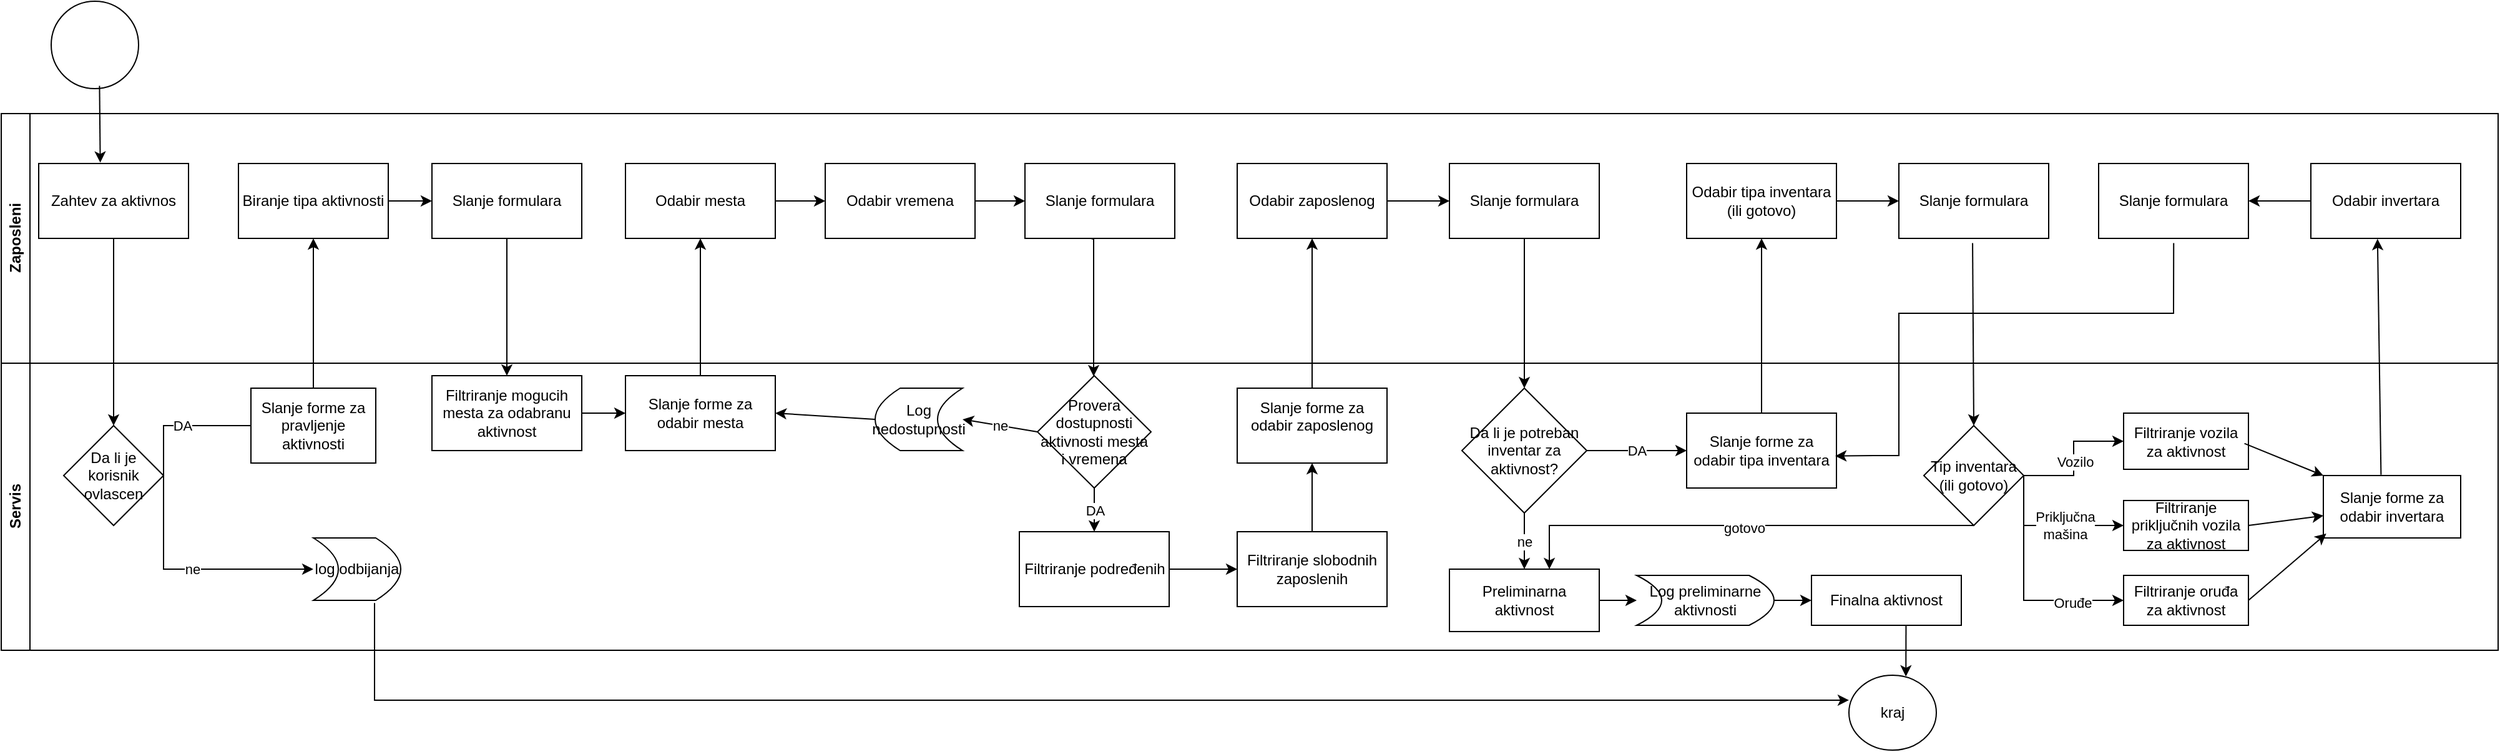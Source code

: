 <mxfile version="25.0.3">
  <diagram name="Page-1" id="_AaHHXWBVAKW4H8Q8P_W">
    <mxGraphModel grid="1" page="1" gridSize="10" guides="1" tooltips="1" connect="1" arrows="1" fold="1" pageScale="1" pageWidth="850" pageHeight="1100" math="0" shadow="0">
      <root>
        <mxCell id="0" />
        <mxCell id="1" parent="0" />
        <mxCell id="P-21Dfhyszg6vcVTlf7y-2" value="Zaposleni" style="swimlane;horizontal=0;whiteSpace=wrap;html=1;" vertex="1" parent="1">
          <mxGeometry x="20" y="250" width="2000" height="200" as="geometry" />
        </mxCell>
        <mxCell id="P-21Dfhyszg6vcVTlf7y-5" value="Zahtev za aktivnos" style="rounded=0;whiteSpace=wrap;html=1;" vertex="1" parent="P-21Dfhyszg6vcVTlf7y-2">
          <mxGeometry x="30" y="40" width="120" height="60" as="geometry" />
        </mxCell>
        <mxCell id="P-21Dfhyszg6vcVTlf7y-16" value="Biranje tipa aktivnosti " style="rounded=0;whiteSpace=wrap;html=1;" vertex="1" parent="P-21Dfhyszg6vcVTlf7y-2">
          <mxGeometry x="190" y="40" width="120" height="60" as="geometry" />
        </mxCell>
        <mxCell id="P-21Dfhyszg6vcVTlf7y-18" value="Slanje formulara" style="rounded=0;whiteSpace=wrap;html=1;" vertex="1" parent="P-21Dfhyszg6vcVTlf7y-2">
          <mxGeometry x="345" y="40" width="120" height="60" as="geometry" />
        </mxCell>
        <mxCell id="P-21Dfhyszg6vcVTlf7y-19" value="" style="endArrow=classic;html=1;rounded=0;exitX=1;exitY=0.5;exitDx=0;exitDy=0;entryX=0;entryY=0.5;entryDx=0;entryDy=0;" edge="1" parent="P-21Dfhyszg6vcVTlf7y-2" source="P-21Dfhyszg6vcVTlf7y-16" target="P-21Dfhyszg6vcVTlf7y-18">
          <mxGeometry width="50" height="50" relative="1" as="geometry">
            <mxPoint x="410" y="220" as="sourcePoint" />
            <mxPoint x="460" y="170" as="targetPoint" />
          </mxGeometry>
        </mxCell>
        <mxCell id="P-21Dfhyszg6vcVTlf7y-39" value="" style="edgeStyle=orthogonalEdgeStyle;rounded=0;orthogonalLoop=1;jettySize=auto;html=1;" edge="1" parent="P-21Dfhyszg6vcVTlf7y-2" source="P-21Dfhyszg6vcVTlf7y-35" target="P-21Dfhyszg6vcVTlf7y-37">
          <mxGeometry relative="1" as="geometry" />
        </mxCell>
        <mxCell id="P-21Dfhyszg6vcVTlf7y-35" value="Odabir mesta" style="rounded=0;whiteSpace=wrap;html=1;" vertex="1" parent="P-21Dfhyszg6vcVTlf7y-2">
          <mxGeometry x="500" y="40" width="120" height="60" as="geometry" />
        </mxCell>
        <mxCell id="P-21Dfhyszg6vcVTlf7y-44" value="" style="edgeStyle=orthogonalEdgeStyle;rounded=0;orthogonalLoop=1;jettySize=auto;html=1;" edge="1" parent="P-21Dfhyszg6vcVTlf7y-2" source="P-21Dfhyszg6vcVTlf7y-37" target="P-21Dfhyszg6vcVTlf7y-43">
          <mxGeometry relative="1" as="geometry" />
        </mxCell>
        <mxCell id="P-21Dfhyszg6vcVTlf7y-37" value="Odabir vremena" style="rounded=0;whiteSpace=wrap;html=1;" vertex="1" parent="P-21Dfhyszg6vcVTlf7y-2">
          <mxGeometry x="660" y="40" width="120" height="60" as="geometry" />
        </mxCell>
        <mxCell id="P-21Dfhyszg6vcVTlf7y-43" value="Slanje formulara" style="whiteSpace=wrap;html=1;rounded=0;" vertex="1" parent="P-21Dfhyszg6vcVTlf7y-2">
          <mxGeometry x="820" y="40" width="120" height="60" as="geometry" />
        </mxCell>
        <mxCell id="P-21Dfhyszg6vcVTlf7y-57" value="" style="edgeStyle=orthogonalEdgeStyle;rounded=0;orthogonalLoop=1;jettySize=auto;html=1;" edge="1" parent="P-21Dfhyszg6vcVTlf7y-2" source="P-21Dfhyszg6vcVTlf7y-55" target="P-21Dfhyszg6vcVTlf7y-56">
          <mxGeometry relative="1" as="geometry" />
        </mxCell>
        <mxCell id="P-21Dfhyszg6vcVTlf7y-55" value="Odabir zaposlenog" style="rounded=0;whiteSpace=wrap;html=1;" vertex="1" parent="P-21Dfhyszg6vcVTlf7y-2">
          <mxGeometry x="990" y="40" width="120" height="60" as="geometry" />
        </mxCell>
        <mxCell id="P-21Dfhyszg6vcVTlf7y-56" value="Slanje formulara" style="whiteSpace=wrap;html=1;rounded=0;" vertex="1" parent="P-21Dfhyszg6vcVTlf7y-2">
          <mxGeometry x="1160" y="40" width="120" height="60" as="geometry" />
        </mxCell>
        <mxCell id="P-21Dfhyszg6vcVTlf7y-71" value="" style="edgeStyle=orthogonalEdgeStyle;rounded=0;orthogonalLoop=1;jettySize=auto;html=1;" edge="1" parent="P-21Dfhyszg6vcVTlf7y-2" source="P-21Dfhyszg6vcVTlf7y-69" target="P-21Dfhyszg6vcVTlf7y-70">
          <mxGeometry relative="1" as="geometry" />
        </mxCell>
        <mxCell id="P-21Dfhyszg6vcVTlf7y-69" value="Odabir tipa inventara (ili gotovo)" style="rounded=0;whiteSpace=wrap;html=1;" vertex="1" parent="P-21Dfhyszg6vcVTlf7y-2">
          <mxGeometry x="1350" y="40" width="120" height="60" as="geometry" />
        </mxCell>
        <mxCell id="P-21Dfhyszg6vcVTlf7y-70" value="Slanje formulara" style="whiteSpace=wrap;html=1;rounded=0;" vertex="1" parent="P-21Dfhyszg6vcVTlf7y-2">
          <mxGeometry x="1520" y="40" width="120" height="60" as="geometry" />
        </mxCell>
        <mxCell id="P-21Dfhyszg6vcVTlf7y-91" value="Odabir invertara" style="rounded=0;whiteSpace=wrap;html=1;" vertex="1" parent="P-21Dfhyszg6vcVTlf7y-2">
          <mxGeometry x="1850" y="40" width="120" height="60" as="geometry" />
        </mxCell>
        <mxCell id="P-21Dfhyszg6vcVTlf7y-95" value="Slanje formulara" style="whiteSpace=wrap;html=1;rounded=0;" vertex="1" parent="P-21Dfhyszg6vcVTlf7y-2">
          <mxGeometry x="1680" y="40" width="120" height="60" as="geometry" />
        </mxCell>
        <mxCell id="P-21Dfhyszg6vcVTlf7y-96" value="" style="edgeStyle=orthogonalEdgeStyle;rounded=0;orthogonalLoop=1;jettySize=auto;html=1;" edge="1" parent="P-21Dfhyszg6vcVTlf7y-2" source="P-21Dfhyszg6vcVTlf7y-91" target="P-21Dfhyszg6vcVTlf7y-95">
          <mxGeometry relative="1" as="geometry" />
        </mxCell>
        <mxCell id="P-21Dfhyszg6vcVTlf7y-4" value="" style="ellipse;whiteSpace=wrap;html=1;" vertex="1" parent="1">
          <mxGeometry x="60" y="160" width="70" height="70" as="geometry" />
        </mxCell>
        <mxCell id="P-21Dfhyszg6vcVTlf7y-12" value="kraj" style="ellipse;whiteSpace=wrap;html=1;" vertex="1" parent="1">
          <mxGeometry x="1500" y="700" width="70" height="60" as="geometry" />
        </mxCell>
        <mxCell id="P-21Dfhyszg6vcVTlf7y-13" value="" style="endArrow=classic;html=1;rounded=0;entryX=0;entryY=0.333;entryDx=0;entryDy=0;entryPerimeter=0;exitX=0.3;exitY=-0.042;exitDx=0;exitDy=0;exitPerimeter=0;" edge="1" parent="1" source="P-21Dfhyszg6vcVTlf7y-11" target="P-21Dfhyszg6vcVTlf7y-12">
          <mxGeometry width="50" height="50" relative="1" as="geometry">
            <mxPoint x="430" y="650" as="sourcePoint" />
            <mxPoint x="480" y="600" as="targetPoint" />
            <Array as="points">
              <mxPoint x="319" y="720" />
            </Array>
          </mxGeometry>
        </mxCell>
        <mxCell id="P-21Dfhyszg6vcVTlf7y-3" value="Servis" style="swimlane;horizontal=0;whiteSpace=wrap;html=1;" vertex="1" parent="1">
          <mxGeometry x="20" y="450" width="2000" height="230" as="geometry" />
        </mxCell>
        <mxCell id="P-21Dfhyszg6vcVTlf7y-6" value="Da li je korisnik ovlascen" style="rhombus;whiteSpace=wrap;html=1;" vertex="1" parent="P-21Dfhyszg6vcVTlf7y-3">
          <mxGeometry x="50" y="50" width="80" height="80" as="geometry" />
        </mxCell>
        <mxCell id="P-21Dfhyszg6vcVTlf7y-9" value="DA" style="endArrow=none;html=1;rounded=0;exitX=1;exitY=0.5;exitDx=0;exitDy=0;entryX=0;entryY=0.5;entryDx=0;entryDy=0;" edge="1" parent="P-21Dfhyszg6vcVTlf7y-3" source="P-21Dfhyszg6vcVTlf7y-6">
          <mxGeometry width="50" height="50" relative="1" as="geometry">
            <mxPoint x="410" y="50" as="sourcePoint" />
            <mxPoint x="200" y="50" as="targetPoint" />
            <Array as="points">
              <mxPoint x="130" y="50" />
            </Array>
          </mxGeometry>
        </mxCell>
        <mxCell id="P-21Dfhyszg6vcVTlf7y-11" value="log odbijanja" style="shape=dataStorage;whiteSpace=wrap;html=1;fixedSize=1;size=20;direction=west;" vertex="1" parent="P-21Dfhyszg6vcVTlf7y-3">
          <mxGeometry x="250" y="140" width="70" height="50" as="geometry" />
        </mxCell>
        <mxCell id="P-21Dfhyszg6vcVTlf7y-10" value="ne" style="endArrow=classic;html=1;rounded=0;exitX=1;exitY=0.5;exitDx=0;exitDy=0;" edge="1" parent="P-21Dfhyszg6vcVTlf7y-3" source="P-21Dfhyszg6vcVTlf7y-6">
          <mxGeometry width="50" height="50" relative="1" as="geometry">
            <mxPoint x="410" y="200" as="sourcePoint" />
            <mxPoint x="250" y="165" as="targetPoint" />
            <Array as="points">
              <mxPoint x="130" y="165" />
            </Array>
          </mxGeometry>
        </mxCell>
        <mxCell id="P-21Dfhyszg6vcVTlf7y-15" value="Slanje forme za pravljenje aktivnosti" style="rounded=0;whiteSpace=wrap;html=1;" vertex="1" parent="P-21Dfhyszg6vcVTlf7y-3">
          <mxGeometry x="200" y="20" width="100" height="60" as="geometry" />
        </mxCell>
        <mxCell id="P-21Dfhyszg6vcVTlf7y-34" value="" style="edgeStyle=orthogonalEdgeStyle;rounded=0;orthogonalLoop=1;jettySize=auto;html=1;" edge="1" parent="P-21Dfhyszg6vcVTlf7y-3" source="P-21Dfhyszg6vcVTlf7y-32" target="P-21Dfhyszg6vcVTlf7y-33">
          <mxGeometry relative="1" as="geometry" />
        </mxCell>
        <mxCell id="P-21Dfhyszg6vcVTlf7y-32" value="Filtriranje mogucih mesta za odabranu aktivnost" style="rounded=0;whiteSpace=wrap;html=1;" vertex="1" parent="P-21Dfhyszg6vcVTlf7y-3">
          <mxGeometry x="344.997" y="10" width="120" height="60" as="geometry" />
        </mxCell>
        <mxCell id="P-21Dfhyszg6vcVTlf7y-33" value="Slanje forme za odabir mesta" style="rounded=0;whiteSpace=wrap;html=1;" vertex="1" parent="P-21Dfhyszg6vcVTlf7y-3">
          <mxGeometry x="500" y="10" width="120" height="60" as="geometry" />
        </mxCell>
        <mxCell id="P-21Dfhyszg6vcVTlf7y-51" value="DA" style="edgeStyle=orthogonalEdgeStyle;rounded=0;orthogonalLoop=1;jettySize=auto;html=1;" edge="1" parent="P-21Dfhyszg6vcVTlf7y-3" source="P-21Dfhyszg6vcVTlf7y-45" target="P-21Dfhyszg6vcVTlf7y-50">
          <mxGeometry relative="1" as="geometry" />
        </mxCell>
        <mxCell id="P-21Dfhyszg6vcVTlf7y-45" value="Provera dostupnosti aktivnosti mesta i vremena" style="rhombus;whiteSpace=wrap;html=1;" vertex="1" parent="P-21Dfhyszg6vcVTlf7y-3">
          <mxGeometry x="830" y="10" width="91" height="90" as="geometry" />
        </mxCell>
        <mxCell id="P-21Dfhyszg6vcVTlf7y-48" value="Log nedostupnosti" style="shape=dataStorage;whiteSpace=wrap;html=1;fixedSize=1;" vertex="1" parent="P-21Dfhyszg6vcVTlf7y-3">
          <mxGeometry x="700" y="20" width="70" height="50" as="geometry" />
        </mxCell>
        <mxCell id="P-21Dfhyszg6vcVTlf7y-47" value="ne" style="endArrow=classic;html=1;rounded=0;exitX=0;exitY=0.5;exitDx=0;exitDy=0;entryX=1;entryY=0.5;entryDx=0;entryDy=0;" edge="1" parent="P-21Dfhyszg6vcVTlf7y-3" source="P-21Dfhyszg6vcVTlf7y-45" target="P-21Dfhyszg6vcVTlf7y-48">
          <mxGeometry width="50" height="50" relative="1" as="geometry">
            <mxPoint x="560" y="50" as="sourcePoint" />
            <mxPoint x="790" y="140" as="targetPoint" />
          </mxGeometry>
        </mxCell>
        <mxCell id="P-21Dfhyszg6vcVTlf7y-49" value="" style="endArrow=classic;html=1;rounded=0;exitX=0;exitY=0.5;exitDx=0;exitDy=0;entryX=1;entryY=0.5;entryDx=0;entryDy=0;" edge="1" parent="P-21Dfhyszg6vcVTlf7y-3" source="P-21Dfhyszg6vcVTlf7y-48" target="P-21Dfhyszg6vcVTlf7y-33">
          <mxGeometry width="50" height="50" relative="1" as="geometry">
            <mxPoint x="610" y="50" as="sourcePoint" />
            <mxPoint x="660" as="targetPoint" />
          </mxGeometry>
        </mxCell>
        <mxCell id="P-21Dfhyszg6vcVTlf7y-53" value="" style="edgeStyle=orthogonalEdgeStyle;rounded=0;orthogonalLoop=1;jettySize=auto;html=1;" edge="1" parent="P-21Dfhyszg6vcVTlf7y-3" source="P-21Dfhyszg6vcVTlf7y-50" target="P-21Dfhyszg6vcVTlf7y-52">
          <mxGeometry relative="1" as="geometry" />
        </mxCell>
        <mxCell id="P-21Dfhyszg6vcVTlf7y-50" value="Filtriranje podređenih" style="whiteSpace=wrap;html=1;" vertex="1" parent="P-21Dfhyszg6vcVTlf7y-3">
          <mxGeometry x="815.5" y="135" width="120" height="60" as="geometry" />
        </mxCell>
        <mxCell id="P-21Dfhyszg6vcVTlf7y-61" value="" style="edgeStyle=orthogonalEdgeStyle;rounded=0;orthogonalLoop=1;jettySize=auto;html=1;" edge="1" parent="P-21Dfhyszg6vcVTlf7y-3" source="P-21Dfhyszg6vcVTlf7y-52" target="P-21Dfhyszg6vcVTlf7y-60">
          <mxGeometry relative="1" as="geometry" />
        </mxCell>
        <mxCell id="P-21Dfhyszg6vcVTlf7y-52" value="&lt;div&gt;Filtriranje slobodnih zaposlenih&lt;br&gt;&lt;/div&gt;" style="whiteSpace=wrap;html=1;" vertex="1" parent="P-21Dfhyszg6vcVTlf7y-3">
          <mxGeometry x="990" y="135" width="120" height="60" as="geometry" />
        </mxCell>
        <mxCell id="P-21Dfhyszg6vcVTlf7y-60" value="&#xa;&lt;br&gt;Slanje forme za odabir zaposlenog&lt;div&gt;&lt;br&gt;&lt;/div&gt;&#xa;&#xa;" style="whiteSpace=wrap;html=1;" vertex="1" parent="P-21Dfhyszg6vcVTlf7y-3">
          <mxGeometry x="990" y="20" width="120" height="60" as="geometry" />
        </mxCell>
        <mxCell id="P-21Dfhyszg6vcVTlf7y-65" value="ne" style="edgeStyle=orthogonalEdgeStyle;rounded=0;orthogonalLoop=1;jettySize=auto;html=1;" edge="1" parent="P-21Dfhyszg6vcVTlf7y-3" source="P-21Dfhyszg6vcVTlf7y-63" target="P-21Dfhyszg6vcVTlf7y-64">
          <mxGeometry relative="1" as="geometry" />
        </mxCell>
        <mxCell id="P-21Dfhyszg6vcVTlf7y-67" value="DA" style="edgeStyle=orthogonalEdgeStyle;rounded=0;orthogonalLoop=1;jettySize=auto;html=1;" edge="1" parent="P-21Dfhyszg6vcVTlf7y-3" source="P-21Dfhyszg6vcVTlf7y-63" target="P-21Dfhyszg6vcVTlf7y-66">
          <mxGeometry relative="1" as="geometry" />
        </mxCell>
        <mxCell id="P-21Dfhyszg6vcVTlf7y-63" value="Da li je potreban inventar za aktivnost?" style="rhombus;whiteSpace=wrap;html=1;" vertex="1" parent="P-21Dfhyszg6vcVTlf7y-3">
          <mxGeometry x="1170" y="20" width="100" height="100" as="geometry" />
        </mxCell>
        <mxCell id="P-21Dfhyszg6vcVTlf7y-64" value="Preliminarna aktivnost" style="whiteSpace=wrap;html=1;" vertex="1" parent="P-21Dfhyszg6vcVTlf7y-3">
          <mxGeometry x="1160" y="165" width="120" height="50" as="geometry" />
        </mxCell>
        <mxCell id="P-21Dfhyszg6vcVTlf7y-66" value="Slanje forme za odabir tipa inventara" style="whiteSpace=wrap;html=1;" vertex="1" parent="P-21Dfhyszg6vcVTlf7y-3">
          <mxGeometry x="1350" y="40" width="120" height="60" as="geometry" />
        </mxCell>
        <mxCell id="P-21Dfhyszg6vcVTlf7y-79" value="" style="edgeStyle=orthogonalEdgeStyle;rounded=0;orthogonalLoop=1;jettySize=auto;html=1;" edge="1" parent="P-21Dfhyszg6vcVTlf7y-3" source="P-21Dfhyszg6vcVTlf7y-74" target="P-21Dfhyszg6vcVTlf7y-78">
          <mxGeometry relative="1" as="geometry" />
        </mxCell>
        <mxCell id="P-21Dfhyszg6vcVTlf7y-80" value="&lt;div&gt;Vozilo&lt;/div&gt;" style="edgeLabel;html=1;align=center;verticalAlign=middle;resizable=0;points=[];" connectable="0" vertex="1" parent="P-21Dfhyszg6vcVTlf7y-79">
          <mxGeometry x="-0.045" y="-1" relative="1" as="geometry">
            <mxPoint as="offset" />
          </mxGeometry>
        </mxCell>
        <mxCell id="P-21Dfhyszg6vcVTlf7y-74" value="Tip inventara (ili gotovo)" style="rhombus;whiteSpace=wrap;html=1;" vertex="1" parent="P-21Dfhyszg6vcVTlf7y-3">
          <mxGeometry x="1540" y="50" width="80" height="80" as="geometry" />
        </mxCell>
        <mxCell id="P-21Dfhyszg6vcVTlf7y-75" value="" style="endArrow=classic;html=1;rounded=0;exitX=0.5;exitY=1;exitDx=0;exitDy=0;entryX=0.667;entryY=0;entryDx=0;entryDy=0;entryPerimeter=0;" edge="1" parent="P-21Dfhyszg6vcVTlf7y-3" source="P-21Dfhyszg6vcVTlf7y-74" target="P-21Dfhyszg6vcVTlf7y-64">
          <mxGeometry width="50" height="50" relative="1" as="geometry">
            <mxPoint x="1570" y="90" as="sourcePoint" />
            <mxPoint x="1620" y="40" as="targetPoint" />
            <Array as="points">
              <mxPoint x="1240" y="130" />
            </Array>
          </mxGeometry>
        </mxCell>
        <mxCell id="P-21Dfhyszg6vcVTlf7y-77" value="gotovo" style="edgeLabel;html=1;align=center;verticalAlign=middle;resizable=0;points=[];" connectable="0" vertex="1" parent="P-21Dfhyszg6vcVTlf7y-75">
          <mxGeometry x="-0.018" y="2" relative="1" as="geometry">
            <mxPoint as="offset" />
          </mxGeometry>
        </mxCell>
        <mxCell id="P-21Dfhyszg6vcVTlf7y-78" value="Filtriranje vozila za aktivnost" style="whiteSpace=wrap;html=1;" vertex="1" parent="P-21Dfhyszg6vcVTlf7y-3">
          <mxGeometry x="1700" y="40" width="100" height="45" as="geometry" />
        </mxCell>
        <mxCell id="P-21Dfhyszg6vcVTlf7y-81" value="Filtriranje priključnih vozila za aktivnost" style="rounded=0;whiteSpace=wrap;html=1;" vertex="1" parent="P-21Dfhyszg6vcVTlf7y-3">
          <mxGeometry x="1700" y="110" width="100" height="40" as="geometry" />
        </mxCell>
        <mxCell id="P-21Dfhyszg6vcVTlf7y-82" value="" style="endArrow=classic;html=1;rounded=0;entryX=0;entryY=0.5;entryDx=0;entryDy=0;exitX=1;exitY=0.5;exitDx=0;exitDy=0;" edge="1" parent="P-21Dfhyszg6vcVTlf7y-3" source="P-21Dfhyszg6vcVTlf7y-74" target="P-21Dfhyszg6vcVTlf7y-81">
          <mxGeometry width="50" height="50" relative="1" as="geometry">
            <mxPoint x="1570" y="90" as="sourcePoint" />
            <mxPoint x="1620" y="40" as="targetPoint" />
            <Array as="points">
              <mxPoint x="1620" y="130" />
            </Array>
          </mxGeometry>
        </mxCell>
        <mxCell id="P-21Dfhyszg6vcVTlf7y-83" value="&lt;div&gt;Priključna&lt;/div&gt;&lt;div&gt;mašina&lt;br&gt;&lt;/div&gt;" style="edgeLabel;html=1;align=center;verticalAlign=middle;resizable=0;points=[];" connectable="0" vertex="1" parent="P-21Dfhyszg6vcVTlf7y-82">
          <mxGeometry x="0.206" relative="1" as="geometry">
            <mxPoint as="offset" />
          </mxGeometry>
        </mxCell>
        <mxCell id="P-21Dfhyszg6vcVTlf7y-84" value="Filtriranje oruđa za aktivnost" style="rounded=0;whiteSpace=wrap;html=1;" vertex="1" parent="P-21Dfhyszg6vcVTlf7y-3">
          <mxGeometry x="1700" y="170" width="100" height="40" as="geometry" />
        </mxCell>
        <mxCell id="P-21Dfhyszg6vcVTlf7y-85" value="" style="endArrow=classic;html=1;rounded=0;exitX=1;exitY=0.5;exitDx=0;exitDy=0;entryX=0;entryY=0.5;entryDx=0;entryDy=0;" edge="1" parent="P-21Dfhyszg6vcVTlf7y-3" source="P-21Dfhyszg6vcVTlf7y-74" target="P-21Dfhyszg6vcVTlf7y-84">
          <mxGeometry width="50" height="50" relative="1" as="geometry">
            <mxPoint x="1570" y="90" as="sourcePoint" />
            <mxPoint x="1620" y="40" as="targetPoint" />
            <Array as="points">
              <mxPoint x="1620" y="190" />
            </Array>
          </mxGeometry>
        </mxCell>
        <mxCell id="P-21Dfhyszg6vcVTlf7y-86" value="Oruđe" style="edgeLabel;html=1;align=center;verticalAlign=middle;resizable=0;points=[];" connectable="0" vertex="1" parent="P-21Dfhyszg6vcVTlf7y-85">
          <mxGeometry x="0.544" y="-2" relative="1" as="geometry">
            <mxPoint as="offset" />
          </mxGeometry>
        </mxCell>
        <mxCell id="P-21Dfhyszg6vcVTlf7y-87" value="Slanje forme za odabir invertara" style="rounded=0;whiteSpace=wrap;html=1;" vertex="1" parent="P-21Dfhyszg6vcVTlf7y-3">
          <mxGeometry x="1860" y="90" width="110" height="50" as="geometry" />
        </mxCell>
        <mxCell id="P-21Dfhyszg6vcVTlf7y-88" value="" style="endArrow=classic;html=1;rounded=0;exitX=0.968;exitY=0.541;exitDx=0;exitDy=0;exitPerimeter=0;entryX=0;entryY=0;entryDx=0;entryDy=0;" edge="1" parent="P-21Dfhyszg6vcVTlf7y-3" source="P-21Dfhyszg6vcVTlf7y-78" target="P-21Dfhyszg6vcVTlf7y-87">
          <mxGeometry width="50" height="50" relative="1" as="geometry">
            <mxPoint x="1570" y="90" as="sourcePoint" />
            <mxPoint x="1620" y="40" as="targetPoint" />
          </mxGeometry>
        </mxCell>
        <mxCell id="P-21Dfhyszg6vcVTlf7y-89" value="" style="endArrow=classic;html=1;rounded=0;exitX=1;exitY=0.5;exitDx=0;exitDy=0;" edge="1" parent="P-21Dfhyszg6vcVTlf7y-3" source="P-21Dfhyszg6vcVTlf7y-81" target="P-21Dfhyszg6vcVTlf7y-87">
          <mxGeometry width="50" height="50" relative="1" as="geometry">
            <mxPoint x="1860" y="90" as="sourcePoint" />
            <mxPoint x="1910" y="40" as="targetPoint" />
          </mxGeometry>
        </mxCell>
        <mxCell id="P-21Dfhyszg6vcVTlf7y-90" value="" style="endArrow=classic;html=1;rounded=0;exitX=1;exitY=0.5;exitDx=0;exitDy=0;entryX=0.021;entryY=0.931;entryDx=0;entryDy=0;entryPerimeter=0;" edge="1" parent="P-21Dfhyszg6vcVTlf7y-3" source="P-21Dfhyszg6vcVTlf7y-84" target="P-21Dfhyszg6vcVTlf7y-87">
          <mxGeometry width="50" height="50" relative="1" as="geometry">
            <mxPoint x="1860" y="90" as="sourcePoint" />
            <mxPoint x="1910" y="40" as="targetPoint" />
          </mxGeometry>
        </mxCell>
        <mxCell id="P-21Dfhyszg6vcVTlf7y-104" value="" style="edgeStyle=orthogonalEdgeStyle;rounded=0;orthogonalLoop=1;jettySize=auto;html=1;" edge="1" parent="P-21Dfhyszg6vcVTlf7y-3" source="P-21Dfhyszg6vcVTlf7y-101" target="P-21Dfhyszg6vcVTlf7y-103">
          <mxGeometry relative="1" as="geometry" />
        </mxCell>
        <mxCell id="P-21Dfhyszg6vcVTlf7y-101" value="&lt;div&gt;Log preliminarne&lt;/div&gt;&lt;div&gt;aktivnosti&lt;br&gt;&lt;/div&gt;" style="shape=dataStorage;whiteSpace=wrap;html=1;fixedSize=1;direction=west;" vertex="1" parent="P-21Dfhyszg6vcVTlf7y-3">
          <mxGeometry x="1310" y="170" width="110" height="40" as="geometry" />
        </mxCell>
        <mxCell id="P-21Dfhyszg6vcVTlf7y-102" value="" style="endArrow=classic;html=1;rounded=0;exitX=1;exitY=0.5;exitDx=0;exitDy=0;entryX=1;entryY=0.5;entryDx=0;entryDy=0;" edge="1" parent="P-21Dfhyszg6vcVTlf7y-3" source="P-21Dfhyszg6vcVTlf7y-64" target="P-21Dfhyszg6vcVTlf7y-101">
          <mxGeometry width="50" height="50" relative="1" as="geometry">
            <mxPoint x="1450" y="180" as="sourcePoint" />
            <mxPoint x="1500" y="130" as="targetPoint" />
          </mxGeometry>
        </mxCell>
        <mxCell id="P-21Dfhyszg6vcVTlf7y-103" value="Finalna aktivnost" style="whiteSpace=wrap;html=1;" vertex="1" parent="P-21Dfhyszg6vcVTlf7y-3">
          <mxGeometry x="1450" y="170" width="120" height="40" as="geometry" />
        </mxCell>
        <mxCell id="P-21Dfhyszg6vcVTlf7y-14" value="" style="endArrow=classic;html=1;rounded=0;exitX=0.5;exitY=1;exitDx=0;exitDy=0;entryX=0.5;entryY=0;entryDx=0;entryDy=0;" edge="1" parent="1" source="P-21Dfhyszg6vcVTlf7y-5" target="P-21Dfhyszg6vcVTlf7y-6">
          <mxGeometry width="50" height="50" relative="1" as="geometry">
            <mxPoint x="430" y="520" as="sourcePoint" />
            <mxPoint x="480" y="470" as="targetPoint" />
          </mxGeometry>
        </mxCell>
        <mxCell id="P-21Dfhyszg6vcVTlf7y-17" value="" style="endArrow=classic;html=1;rounded=0;exitX=0.5;exitY=0;exitDx=0;exitDy=0;entryX=0.5;entryY=1;entryDx=0;entryDy=0;" edge="1" parent="1" source="P-21Dfhyszg6vcVTlf7y-15" target="P-21Dfhyszg6vcVTlf7y-16">
          <mxGeometry width="50" height="50" relative="1" as="geometry">
            <mxPoint x="430" y="470" as="sourcePoint" />
            <mxPoint x="280" y="390" as="targetPoint" />
          </mxGeometry>
        </mxCell>
        <mxCell id="P-21Dfhyszg6vcVTlf7y-20" value="" style="endArrow=classic;html=1;rounded=0;exitX=0.5;exitY=1;exitDx=0;exitDy=0;" edge="1" parent="1" source="P-21Dfhyszg6vcVTlf7y-18" target="P-21Dfhyszg6vcVTlf7y-32">
          <mxGeometry width="50" height="50" relative="1" as="geometry">
            <mxPoint x="430" y="520" as="sourcePoint" />
            <mxPoint x="426.967" y="470" as="targetPoint" />
          </mxGeometry>
        </mxCell>
        <mxCell id="P-21Dfhyszg6vcVTlf7y-36" value="" style="endArrow=classic;html=1;rounded=0;entryX=0.5;entryY=1;entryDx=0;entryDy=0;exitX=0.5;exitY=0;exitDx=0;exitDy=0;" edge="1" parent="1" source="P-21Dfhyszg6vcVTlf7y-33" target="P-21Dfhyszg6vcVTlf7y-35">
          <mxGeometry width="50" height="50" relative="1" as="geometry">
            <mxPoint x="430" y="520" as="sourcePoint" />
            <mxPoint x="480" y="470" as="targetPoint" />
          </mxGeometry>
        </mxCell>
        <mxCell id="P-21Dfhyszg6vcVTlf7y-54" value="" style="endArrow=classic;html=1;rounded=0;" edge="1" parent="1" target="P-21Dfhyszg6vcVTlf7y-55">
          <mxGeometry width="50" height="50" relative="1" as="geometry">
            <mxPoint x="1070" y="470" as="sourcePoint" />
            <mxPoint x="1070" y="350" as="targetPoint" />
          </mxGeometry>
        </mxCell>
        <mxCell id="P-21Dfhyszg6vcVTlf7y-58" value="" style="endArrow=classic;html=1;rounded=0;exitX=0.5;exitY=1;exitDx=0;exitDy=0;" edge="1" parent="1" source="P-21Dfhyszg6vcVTlf7y-56">
          <mxGeometry width="50" height="50" relative="1" as="geometry">
            <mxPoint x="870" y="500" as="sourcePoint" />
            <mxPoint x="1240" y="470" as="targetPoint" />
          </mxGeometry>
        </mxCell>
        <mxCell id="P-21Dfhyszg6vcVTlf7y-41" value="" style="edgeStyle=orthogonalEdgeStyle;rounded=0;orthogonalLoop=1;jettySize=auto;html=1;exitX=0.445;exitY=1.007;exitDx=0;exitDy=0;exitPerimeter=0;" edge="1" parent="1" source="P-21Dfhyszg6vcVTlf7y-43" target="P-21Dfhyszg6vcVTlf7y-45">
          <mxGeometry relative="1" as="geometry">
            <mxPoint x="899.72" y="350" as="sourcePoint" />
            <mxPoint x="899.72" y="460" as="targetPoint" />
            <Array as="points">
              <mxPoint x="895" y="350" />
            </Array>
          </mxGeometry>
        </mxCell>
        <mxCell id="P-21Dfhyszg6vcVTlf7y-68" value="" style="endArrow=classic;html=1;rounded=0;exitX=0.5;exitY=0;exitDx=0;exitDy=0;" edge="1" parent="1" source="P-21Dfhyszg6vcVTlf7y-66" target="P-21Dfhyszg6vcVTlf7y-69">
          <mxGeometry width="50" height="50" relative="1" as="geometry">
            <mxPoint x="1330" y="500" as="sourcePoint" />
            <mxPoint x="1430" y="360" as="targetPoint" />
          </mxGeometry>
        </mxCell>
        <mxCell id="P-21Dfhyszg6vcVTlf7y-72" value="" style="endArrow=classic;html=1;rounded=0;exitX=0.492;exitY=1.063;exitDx=0;exitDy=0;exitPerimeter=0;entryX=0.5;entryY=0;entryDx=0;entryDy=0;" edge="1" parent="1" source="P-21Dfhyszg6vcVTlf7y-70" target="P-21Dfhyszg6vcVTlf7y-74">
          <mxGeometry width="50" height="50" relative="1" as="geometry">
            <mxPoint x="1480" y="500" as="sourcePoint" />
            <mxPoint x="1599.827" y="490" as="targetPoint" />
          </mxGeometry>
        </mxCell>
        <mxCell id="P-21Dfhyszg6vcVTlf7y-94" value="" style="endArrow=classic;html=1;rounded=0;exitX=0.42;exitY=-0.013;exitDx=0;exitDy=0;exitPerimeter=0;entryX=0.445;entryY=1.007;entryDx=0;entryDy=0;entryPerimeter=0;" edge="1" parent="1" source="P-21Dfhyszg6vcVTlf7y-87" target="P-21Dfhyszg6vcVTlf7y-91">
          <mxGeometry width="50" height="50" relative="1" as="geometry">
            <mxPoint x="1880" y="540" as="sourcePoint" />
            <mxPoint x="1930" y="490" as="targetPoint" />
          </mxGeometry>
        </mxCell>
        <mxCell id="P-21Dfhyszg6vcVTlf7y-97" value="" style="endArrow=classic;html=1;rounded=0;exitX=0.501;exitY=1.063;exitDx=0;exitDy=0;exitPerimeter=0;entryX=0.992;entryY=0.572;entryDx=0;entryDy=0;entryPerimeter=0;" edge="1" parent="1" source="P-21Dfhyszg6vcVTlf7y-95" target="P-21Dfhyszg6vcVTlf7y-66">
          <mxGeometry width="50" height="50" relative="1" as="geometry">
            <mxPoint x="1670" y="480" as="sourcePoint" />
            <mxPoint x="1720" y="430" as="targetPoint" />
            <Array as="points">
              <mxPoint x="1760" y="410" />
              <mxPoint x="1540" y="410" />
              <mxPoint x="1540" y="524" />
              <mxPoint x="1520" y="524" />
            </Array>
          </mxGeometry>
        </mxCell>
        <mxCell id="P-21Dfhyszg6vcVTlf7y-105" value="" style="endArrow=classic;html=1;rounded=0;entryX=0.652;entryY=0.017;entryDx=0;entryDy=0;entryPerimeter=0;exitX=0.631;exitY=0.997;exitDx=0;exitDy=0;exitPerimeter=0;" edge="1" parent="1" source="P-21Dfhyszg6vcVTlf7y-103" target="P-21Dfhyszg6vcVTlf7y-12">
          <mxGeometry width="50" height="50" relative="1" as="geometry">
            <mxPoint x="1540" y="660" as="sourcePoint" />
            <mxPoint x="1520" y="580" as="targetPoint" />
          </mxGeometry>
        </mxCell>
        <mxCell id="P-21Dfhyszg6vcVTlf7y-106" value="" style="endArrow=classic;html=1;rounded=0;exitX=0.553;exitY=0.968;exitDx=0;exitDy=0;entryX=0.411;entryY=-0.012;entryDx=0;entryDy=0;entryPerimeter=0;exitPerimeter=0;" edge="1" parent="1" source="P-21Dfhyszg6vcVTlf7y-4" target="P-21Dfhyszg6vcVTlf7y-5">
          <mxGeometry width="50" height="50" relative="1" as="geometry">
            <mxPoint x="840" y="450" as="sourcePoint" />
            <mxPoint x="890" y="400" as="targetPoint" />
          </mxGeometry>
        </mxCell>
      </root>
    </mxGraphModel>
  </diagram>
</mxfile>
